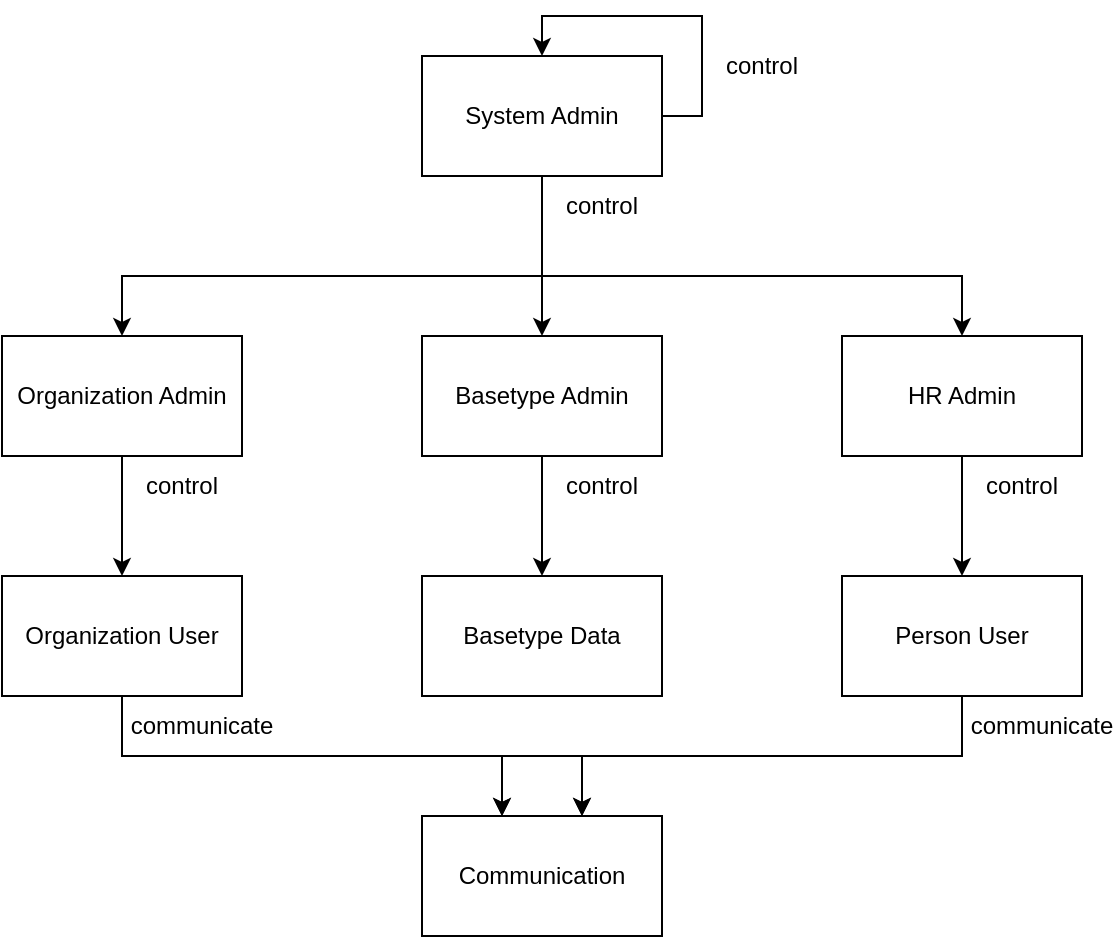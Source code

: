<mxfile version="28.1.2">
  <diagram id="t1ESLD7HqUtHKnYrK2Zg" name="overall">
    <mxGraphModel dx="834" dy="501" grid="1" gridSize="10" guides="1" tooltips="1" connect="1" arrows="1" fold="1" page="1" pageScale="1" pageWidth="827" pageHeight="1169" math="0" shadow="0">
      <root>
        <mxCell id="0" />
        <mxCell id="1" parent="0" />
        <mxCell id="YB6V0SYYt6mr6KIkroPF-6" value="" style="edgeStyle=orthogonalEdgeStyle;rounded=0;orthogonalLoop=1;jettySize=auto;html=1;fontFamily=Helvetica;" parent="1" source="AY5D-EdCXelPB8FYLfCT-4" target="AY5D-EdCXelPB8FYLfCT-5" edge="1">
          <mxGeometry relative="1" as="geometry" />
        </mxCell>
        <mxCell id="YB6V0SYYt6mr6KIkroPF-7" style="edgeStyle=orthogonalEdgeStyle;rounded=0;orthogonalLoop=1;jettySize=auto;html=1;fontFamily=Helvetica;" parent="1" source="AY5D-EdCXelPB8FYLfCT-4" target="YB6V0SYYt6mr6KIkroPF-1" edge="1">
          <mxGeometry relative="1" as="geometry">
            <Array as="points">
              <mxPoint x="300" y="140" />
              <mxPoint x="90" y="140" />
            </Array>
          </mxGeometry>
        </mxCell>
        <mxCell id="YB6V0SYYt6mr6KIkroPF-8" style="edgeStyle=orthogonalEdgeStyle;rounded=0;orthogonalLoop=1;jettySize=auto;html=1;fontFamily=Helvetica;" parent="1" source="AY5D-EdCXelPB8FYLfCT-4" target="YB6V0SYYt6mr6KIkroPF-3" edge="1">
          <mxGeometry relative="1" as="geometry">
            <Array as="points">
              <mxPoint x="300" y="140" />
              <mxPoint x="510" y="140" />
            </Array>
          </mxGeometry>
        </mxCell>
        <mxCell id="AY5D-EdCXelPB8FYLfCT-4" value="System Admin" style="rounded=0;whiteSpace=wrap;html=1;fontFamily=Helvetica;" parent="1" vertex="1">
          <mxGeometry x="240" y="30" width="120" height="60" as="geometry" />
        </mxCell>
        <mxCell id="YB6V0SYYt6mr6KIkroPF-9" value="" style="edgeStyle=orthogonalEdgeStyle;rounded=0;orthogonalLoop=1;jettySize=auto;html=1;fontFamily=Helvetica;" parent="1" source="AY5D-EdCXelPB8FYLfCT-5" target="YB6V0SYYt6mr6KIkroPF-2" edge="1">
          <mxGeometry relative="1" as="geometry" />
        </mxCell>
        <mxCell id="AY5D-EdCXelPB8FYLfCT-5" value="Basetype Admin" style="rounded=0;whiteSpace=wrap;html=1;fontFamily=Helvetica;" parent="1" vertex="1">
          <mxGeometry x="240" y="170" width="120" height="60" as="geometry" />
        </mxCell>
        <mxCell id="YB6V0SYYt6mr6KIkroPF-10" value="" style="edgeStyle=orthogonalEdgeStyle;rounded=0;orthogonalLoop=1;jettySize=auto;html=1;fontFamily=Helvetica;" parent="1" source="YB6V0SYYt6mr6KIkroPF-1" target="YB6V0SYYt6mr6KIkroPF-4" edge="1">
          <mxGeometry relative="1" as="geometry" />
        </mxCell>
        <mxCell id="YB6V0SYYt6mr6KIkroPF-1" value="Organization Admin" style="rounded=0;whiteSpace=wrap;html=1;fontFamily=Helvetica;" parent="1" vertex="1">
          <mxGeometry x="30" y="170" width="120" height="60" as="geometry" />
        </mxCell>
        <mxCell id="YB6V0SYYt6mr6KIkroPF-2" value="Basetype Data" style="rounded=0;whiteSpace=wrap;html=1;fontFamily=Helvetica;" parent="1" vertex="1">
          <mxGeometry x="240" y="290" width="120" height="60" as="geometry" />
        </mxCell>
        <mxCell id="YB6V0SYYt6mr6KIkroPF-11" value="" style="edgeStyle=orthogonalEdgeStyle;rounded=0;orthogonalLoop=1;jettySize=auto;html=1;fontFamily=Helvetica;" parent="1" source="YB6V0SYYt6mr6KIkroPF-3" target="YB6V0SYYt6mr6KIkroPF-5" edge="1">
          <mxGeometry relative="1" as="geometry" />
        </mxCell>
        <mxCell id="YB6V0SYYt6mr6KIkroPF-3" value="HR Admin" style="rounded=0;whiteSpace=wrap;html=1;fontFamily=Helvetica;" parent="1" vertex="1">
          <mxGeometry x="450" y="170" width="120" height="60" as="geometry" />
        </mxCell>
        <mxCell id="YB6V0SYYt6mr6KIkroPF-13" style="edgeStyle=orthogonalEdgeStyle;rounded=0;orthogonalLoop=1;jettySize=auto;html=1;fontFamily=Helvetica;" parent="1" source="YB6V0SYYt6mr6KIkroPF-4" target="YB6V0SYYt6mr6KIkroPF-12" edge="1">
          <mxGeometry relative="1" as="geometry">
            <Array as="points">
              <mxPoint x="90" y="380" />
              <mxPoint x="320" y="380" />
            </Array>
          </mxGeometry>
        </mxCell>
        <mxCell id="0tTytueam9Blvlq2XqEH-2" style="edgeStyle=orthogonalEdgeStyle;rounded=0;orthogonalLoop=1;jettySize=auto;html=1;fontFamily=Helvetica;" parent="1" source="YB6V0SYYt6mr6KIkroPF-4" target="YB6V0SYYt6mr6KIkroPF-12" edge="1">
          <mxGeometry relative="1" as="geometry">
            <Array as="points">
              <mxPoint x="90" y="380" />
              <mxPoint x="280" y="380" />
            </Array>
          </mxGeometry>
        </mxCell>
        <mxCell id="YB6V0SYYt6mr6KIkroPF-4" value="Organization User" style="rounded=0;whiteSpace=wrap;html=1;fontFamily=Helvetica;" parent="1" vertex="1">
          <mxGeometry x="30" y="290" width="120" height="60" as="geometry" />
        </mxCell>
        <mxCell id="YB6V0SYYt6mr6KIkroPF-14" style="edgeStyle=orthogonalEdgeStyle;rounded=0;orthogonalLoop=1;jettySize=auto;html=1;fontFamily=Helvetica;" parent="1" source="YB6V0SYYt6mr6KIkroPF-5" target="YB6V0SYYt6mr6KIkroPF-12" edge="1">
          <mxGeometry relative="1" as="geometry">
            <Array as="points">
              <mxPoint x="510" y="380" />
              <mxPoint x="320" y="380" />
            </Array>
          </mxGeometry>
        </mxCell>
        <mxCell id="0tTytueam9Blvlq2XqEH-3" style="edgeStyle=orthogonalEdgeStyle;rounded=0;orthogonalLoop=1;jettySize=auto;html=1;fontFamily=Helvetica;" parent="1" source="YB6V0SYYt6mr6KIkroPF-5" target="YB6V0SYYt6mr6KIkroPF-12" edge="1">
          <mxGeometry relative="1" as="geometry">
            <Array as="points">
              <mxPoint x="510" y="380" />
              <mxPoint x="280" y="380" />
            </Array>
          </mxGeometry>
        </mxCell>
        <mxCell id="YB6V0SYYt6mr6KIkroPF-5" value="Person User" style="rounded=0;whiteSpace=wrap;html=1;fontFamily=Helvetica;" parent="1" vertex="1">
          <mxGeometry x="450" y="290" width="120" height="60" as="geometry" />
        </mxCell>
        <mxCell id="YB6V0SYYt6mr6KIkroPF-12" value="Communication" style="rounded=0;whiteSpace=wrap;html=1;fontFamily=Helvetica;" parent="1" vertex="1">
          <mxGeometry x="240" y="410" width="120" height="60" as="geometry" />
        </mxCell>
        <mxCell id="YB6V0SYYt6mr6KIkroPF-16" value="&lt;p style=&quot;white-space-collapse: preserve;&quot; dir=&quot;auto&quot;&gt;control&lt;/p&gt;" style="text;html=1;align=center;verticalAlign=middle;whiteSpace=wrap;rounded=0;fontFamily=Helvetica;" parent="1" vertex="1">
          <mxGeometry x="300" y="90" width="60" height="30" as="geometry" />
        </mxCell>
        <mxCell id="YB6V0SYYt6mr6KIkroPF-17" value="&lt;p style=&quot;white-space-collapse: preserve;&quot; dir=&quot;auto&quot;&gt;control&lt;/p&gt;" style="text;html=1;align=center;verticalAlign=middle;whiteSpace=wrap;rounded=0;fontFamily=Helvetica;" parent="1" vertex="1">
          <mxGeometry x="90" y="230" width="60" height="30" as="geometry" />
        </mxCell>
        <mxCell id="YB6V0SYYt6mr6KIkroPF-18" value="&lt;p style=&quot;white-space-collapse: preserve;&quot; dir=&quot;auto&quot;&gt;control&lt;/p&gt;" style="text;html=1;align=center;verticalAlign=middle;whiteSpace=wrap;rounded=0;fontFamily=Helvetica;" parent="1" vertex="1">
          <mxGeometry x="300" y="230" width="60" height="30" as="geometry" />
        </mxCell>
        <mxCell id="YB6V0SYYt6mr6KIkroPF-19" value="&lt;p style=&quot;white-space-collapse: preserve;&quot; dir=&quot;auto&quot;&gt;control&lt;/p&gt;" style="text;html=1;align=center;verticalAlign=middle;whiteSpace=wrap;rounded=0;fontFamily=Helvetica;" parent="1" vertex="1">
          <mxGeometry x="510" y="230" width="60" height="30" as="geometry" />
        </mxCell>
        <mxCell id="YB6V0SYYt6mr6KIkroPF-22" style="edgeStyle=orthogonalEdgeStyle;rounded=0;orthogonalLoop=1;jettySize=auto;html=1;exitX=1;exitY=0.5;exitDx=0;exitDy=0;entryX=0.5;entryY=0;entryDx=0;entryDy=0;fontFamily=Helvetica;" parent="1" source="AY5D-EdCXelPB8FYLfCT-4" target="AY5D-EdCXelPB8FYLfCT-4" edge="1">
          <mxGeometry relative="1" as="geometry">
            <Array as="points">
              <mxPoint x="380" y="60" />
              <mxPoint x="380" y="10" />
              <mxPoint x="300" y="10" />
            </Array>
          </mxGeometry>
        </mxCell>
        <mxCell id="YB6V0SYYt6mr6KIkroPF-23" value="&lt;p style=&quot;white-space-collapse: preserve;&quot; dir=&quot;auto&quot;&gt;control&lt;/p&gt;" style="text;html=1;align=center;verticalAlign=middle;whiteSpace=wrap;rounded=0;fontFamily=Helvetica;" parent="1" vertex="1">
          <mxGeometry x="380" y="20" width="60" height="30" as="geometry" />
        </mxCell>
        <mxCell id="0tTytueam9Blvlq2XqEH-1" value="&lt;p style=&quot;white-space-collapse: preserve;&quot; dir=&quot;auto&quot;&gt;communicate&lt;/p&gt;" style="text;html=1;align=center;verticalAlign=middle;whiteSpace=wrap;rounded=0;fontFamily=Helvetica;" parent="1" vertex="1">
          <mxGeometry x="100" y="350" width="60" height="30" as="geometry" />
        </mxCell>
        <mxCell id="0tTytueam9Blvlq2XqEH-4" value="&lt;p style=&quot;white-space-collapse: preserve;&quot; dir=&quot;auto&quot;&gt;communicate&lt;/p&gt;" style="text;html=1;align=center;verticalAlign=middle;whiteSpace=wrap;rounded=0;fontFamily=Helvetica;" parent="1" vertex="1">
          <mxGeometry x="520" y="350" width="60" height="30" as="geometry" />
        </mxCell>
      </root>
    </mxGraphModel>
  </diagram>
</mxfile>
